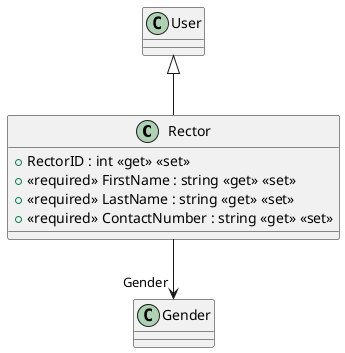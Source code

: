 @startuml
class Rector {
    + RectorID : int <<get>> <<set>>
    + <<required>> FirstName : string <<get>> <<set>>
    + <<required>> LastName : string <<get>> <<set>>
    + <<required>> ContactNumber : string <<get>> <<set>>
}
User <|-- Rector
Rector --> "Gender" Gender
@enduml
